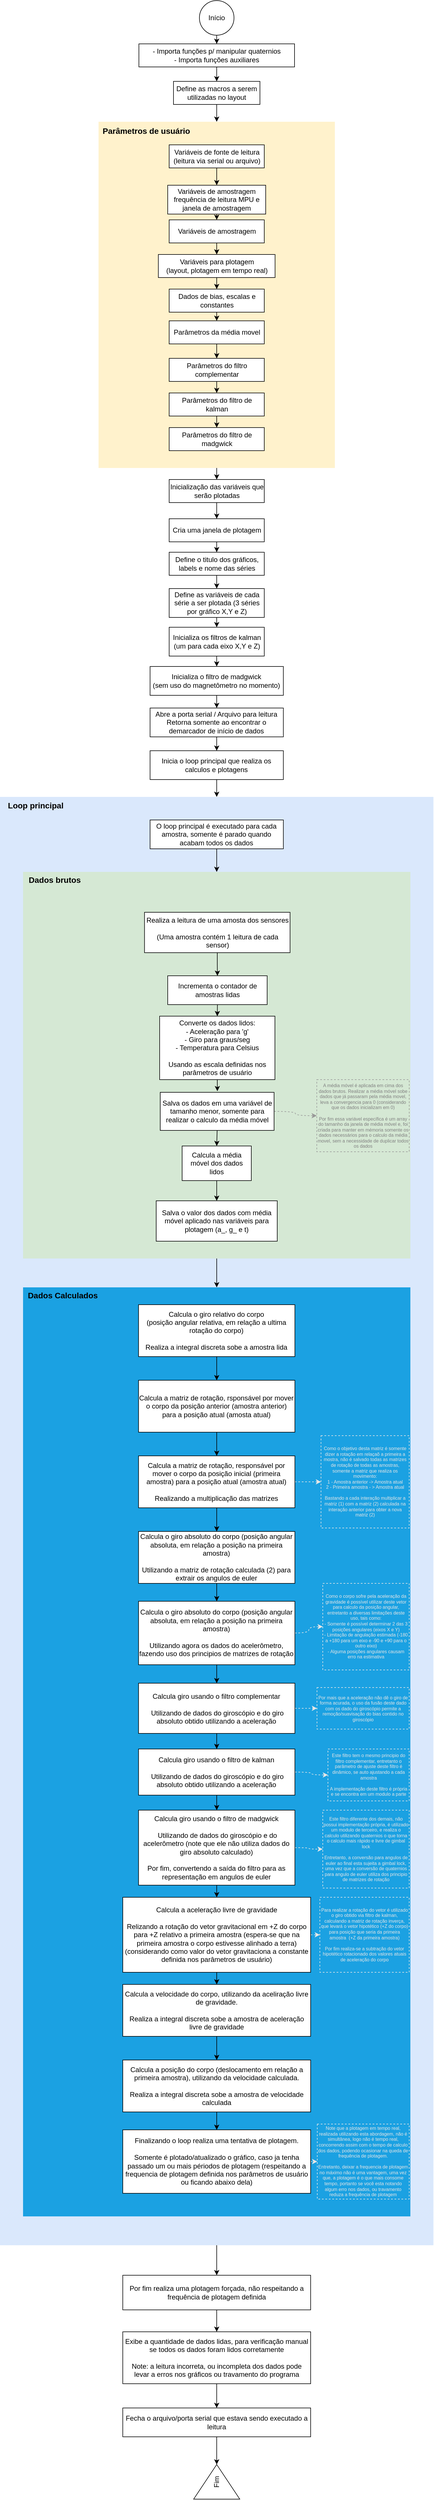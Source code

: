 <mxfile version="13.0.3" type="device"><diagram id="EA03R5SXII_KwMxdR9TA" name="Page-1"><mxGraphModel dx="2844" dy="1644" grid="1" gridSize="10" guides="1" tooltips="1" connect="1" arrows="1" fold="1" page="1" pageScale="1" pageWidth="827" pageHeight="1169" math="0" shadow="0"><root><mxCell id="0"/><mxCell id="1" parent="0"/><mxCell id="RPrm_ab14NgOHd9ub3RH-186" style="edgeStyle=orthogonalEdgeStyle;rounded=0;orthogonalLoop=1;jettySize=auto;html=1;exitX=0.5;exitY=1;exitDx=0;exitDy=0;entryX=0.5;entryY=0;entryDx=0;entryDy=0;strokeColor=#000000;fontSize=12;fontColor=#E6E6E6;" edge="1" parent="1" source="RPrm_ab14NgOHd9ub3RH-29" target="RPrm_ab14NgOHd9ub3RH-70"><mxGeometry relative="1" as="geometry"/></mxCell><mxCell id="RPrm_ab14NgOHd9ub3RH-29" value="" style="rounded=0;whiteSpace=wrap;html=1;strokeColor=none;fillColor=#dae8fc;" vertex="1" parent="1"><mxGeometry x="38" y="1390" width="752" height="2510" as="geometry"/></mxCell><mxCell id="RPrm_ab14NgOHd9ub3RH-174" style="edgeStyle=orthogonalEdgeStyle;rounded=0;orthogonalLoop=1;jettySize=auto;html=1;exitX=0.5;exitY=1;exitDx=0;exitDy=0;entryX=0.5;entryY=0;entryDx=0;entryDy=0;strokeColor=#000000;fontSize=12;fontColor=#E6E6E6;" edge="1" parent="1" source="RPrm_ab14NgOHd9ub3RH-42" target="RPrm_ab14NgOHd9ub3RH-45"><mxGeometry relative="1" as="geometry"/></mxCell><mxCell id="RPrm_ab14NgOHd9ub3RH-42" value="" style="rounded=0;whiteSpace=wrap;html=1;strokeColor=none;fillColor=#d5e8d4;fontSize=8;" vertex="1" parent="1"><mxGeometry x="78" y="1520" width="672" height="670" as="geometry"/></mxCell><mxCell id="RPrm_ab14NgOHd9ub3RH-141" style="edgeStyle=orthogonalEdgeStyle;orthogonalLoop=1;jettySize=auto;html=1;exitX=0.5;exitY=1;exitDx=0;exitDy=0;strokeColor=#000000;fontSize=12;fontColor=#E6E6E6;rounded=0;" edge="1" parent="1" source="RPrm_ab14NgOHd9ub3RH-1" target="RPrm_ab14NgOHd9ub3RH-3"><mxGeometry relative="1" as="geometry"/></mxCell><mxCell id="RPrm_ab14NgOHd9ub3RH-1" value="Início" style="ellipse;whiteSpace=wrap;html=1;aspect=fixed;" vertex="1" parent="1"><mxGeometry x="384" y="10" width="60" height="60" as="geometry"/></mxCell><mxCell id="RPrm_ab14NgOHd9ub3RH-144" style="edgeStyle=orthogonalEdgeStyle;rounded=0;orthogonalLoop=1;jettySize=auto;html=1;exitX=0.5;exitY=1;exitDx=0;exitDy=0;entryX=0.5;entryY=0;entryDx=0;entryDy=0;strokeColor=#000000;fontSize=12;fontColor=#E6E6E6;" edge="1" parent="1" source="RPrm_ab14NgOHd9ub3RH-3" target="RPrm_ab14NgOHd9ub3RH-4"><mxGeometry relative="1" as="geometry"/></mxCell><mxCell id="RPrm_ab14NgOHd9ub3RH-3" value="- Importa funções p/ manipular quaternios&lt;br&gt;- Importa funções auxiliares" style="rounded=0;whiteSpace=wrap;html=1;" vertex="1" parent="1"><mxGeometry x="279" y="85" width="270" height="40" as="geometry"/></mxCell><mxCell id="RPrm_ab14NgOHd9ub3RH-145" style="edgeStyle=orthogonalEdgeStyle;rounded=0;orthogonalLoop=1;jettySize=auto;html=1;exitX=0.5;exitY=1;exitDx=0;exitDy=0;entryX=0.5;entryY=0;entryDx=0;entryDy=0;strokeColor=#000000;fontSize=12;fontColor=#E6E6E6;" edge="1" parent="1" source="RPrm_ab14NgOHd9ub3RH-4" target="RPrm_ab14NgOHd9ub3RH-7"><mxGeometry relative="1" as="geometry"/></mxCell><mxCell id="RPrm_ab14NgOHd9ub3RH-4" value="Define as macros a serem utilizadas no layout" style="rounded=0;whiteSpace=wrap;html=1;" vertex="1" parent="1"><mxGeometry x="339" y="150" width="150" height="40" as="geometry"/></mxCell><mxCell id="RPrm_ab14NgOHd9ub3RH-157" style="edgeStyle=orthogonalEdgeStyle;rounded=0;orthogonalLoop=1;jettySize=auto;html=1;exitX=0.5;exitY=1;exitDx=0;exitDy=0;entryX=0.5;entryY=0;entryDx=0;entryDy=0;strokeColor=#000000;fontSize=12;fontColor=#E6E6E6;" edge="1" parent="1" source="RPrm_ab14NgOHd9ub3RH-7" target="RPrm_ab14NgOHd9ub3RH-21"><mxGeometry relative="1" as="geometry"/></mxCell><mxCell id="RPrm_ab14NgOHd9ub3RH-7" value="" style="rounded=0;whiteSpace=wrap;html=1;strokeColor=none;fillColor=#fff2cc;" vertex="1" parent="1"><mxGeometry x="209" y="220" width="410" height="600" as="geometry"/></mxCell><mxCell id="RPrm_ab14NgOHd9ub3RH-148" style="edgeStyle=orthogonalEdgeStyle;rounded=0;orthogonalLoop=1;jettySize=auto;html=1;exitX=0.5;exitY=1;exitDx=0;exitDy=0;entryX=0.5;entryY=0;entryDx=0;entryDy=0;strokeColor=#000000;fontSize=12;fontColor=#E6E6E6;" edge="1" parent="1" source="RPrm_ab14NgOHd9ub3RH-8" target="RPrm_ab14NgOHd9ub3RH-13"><mxGeometry relative="1" as="geometry"/></mxCell><mxCell id="RPrm_ab14NgOHd9ub3RH-8" value="Variáveis de fonte de leitura&lt;br&gt;(leitura via serial ou arquivo)" style="rounded=0;whiteSpace=wrap;html=1;" vertex="1" parent="1"><mxGeometry x="331.5" y="260" width="165" height="40" as="geometry"/></mxCell><mxCell id="RPrm_ab14NgOHd9ub3RH-12" value="Parâmetros de usuário" style="text;html=1;strokeColor=none;fillColor=none;align=center;verticalAlign=middle;whiteSpace=wrap;rounded=0;fontSize=14;fontStyle=1" vertex="1" parent="1"><mxGeometry x="214" y="226" width="156" height="20" as="geometry"/></mxCell><mxCell id="RPrm_ab14NgOHd9ub3RH-149" style="edgeStyle=orthogonalEdgeStyle;rounded=0;orthogonalLoop=1;jettySize=auto;html=1;exitX=0.5;exitY=1;exitDx=0;exitDy=0;entryX=0.5;entryY=0;entryDx=0;entryDy=0;strokeColor=#000000;fontSize=12;fontColor=#E6E6E6;" edge="1" parent="1" source="RPrm_ab14NgOHd9ub3RH-13" target="RPrm_ab14NgOHd9ub3RH-14"><mxGeometry relative="1" as="geometry"/></mxCell><mxCell id="RPrm_ab14NgOHd9ub3RH-13" value="Variáveis de amostragem&lt;br&gt;frequência de leitura MPU e janela de amostragem" style="rounded=0;whiteSpace=wrap;html=1;" vertex="1" parent="1"><mxGeometry x="329" y="330" width="170" height="50" as="geometry"/></mxCell><mxCell id="RPrm_ab14NgOHd9ub3RH-150" style="edgeStyle=orthogonalEdgeStyle;rounded=0;orthogonalLoop=1;jettySize=auto;html=1;exitX=0.5;exitY=1;exitDx=0;exitDy=0;entryX=0.5;entryY=0;entryDx=0;entryDy=0;strokeColor=#000000;fontSize=12;fontColor=#E6E6E6;" edge="1" parent="1" source="RPrm_ab14NgOHd9ub3RH-14" target="RPrm_ab14NgOHd9ub3RH-16"><mxGeometry relative="1" as="geometry"/></mxCell><mxCell id="RPrm_ab14NgOHd9ub3RH-14" value="Variáveis de amostragem" style="rounded=0;whiteSpace=wrap;html=1;" vertex="1" parent="1"><mxGeometry x="331.5" y="390" width="165" height="40" as="geometry"/></mxCell><mxCell id="RPrm_ab14NgOHd9ub3RH-152" style="edgeStyle=orthogonalEdgeStyle;rounded=0;orthogonalLoop=1;jettySize=auto;html=1;exitX=0.5;exitY=1;exitDx=0;exitDy=0;entryX=0.5;entryY=0;entryDx=0;entryDy=0;strokeColor=#000000;fontSize=12;fontColor=#E6E6E6;" edge="1" parent="1" source="RPrm_ab14NgOHd9ub3RH-15" target="RPrm_ab14NgOHd9ub3RH-17"><mxGeometry relative="1" as="geometry"/></mxCell><mxCell id="RPrm_ab14NgOHd9ub3RH-15" value="Dados de bias, escalas e constantes" style="rounded=0;whiteSpace=wrap;html=1;" vertex="1" parent="1"><mxGeometry x="331.5" y="510" width="165" height="40" as="geometry"/></mxCell><mxCell id="RPrm_ab14NgOHd9ub3RH-151" style="edgeStyle=orthogonalEdgeStyle;rounded=0;orthogonalLoop=1;jettySize=auto;html=1;exitX=0.5;exitY=1;exitDx=0;exitDy=0;entryX=0.5;entryY=0;entryDx=0;entryDy=0;strokeColor=#000000;fontSize=12;fontColor=#E6E6E6;" edge="1" parent="1" source="RPrm_ab14NgOHd9ub3RH-16" target="RPrm_ab14NgOHd9ub3RH-15"><mxGeometry relative="1" as="geometry"/></mxCell><mxCell id="RPrm_ab14NgOHd9ub3RH-16" value="Variáveis para plotagem&lt;br&gt;(layout, plotagem em tempo real)" style="rounded=0;whiteSpace=wrap;html=1;" vertex="1" parent="1"><mxGeometry x="312.75" y="450" width="202.5" height="40" as="geometry"/></mxCell><mxCell id="RPrm_ab14NgOHd9ub3RH-153" style="edgeStyle=orthogonalEdgeStyle;rounded=0;orthogonalLoop=1;jettySize=auto;html=1;exitX=0.5;exitY=1;exitDx=0;exitDy=0;entryX=0.5;entryY=0;entryDx=0;entryDy=0;strokeColor=#000000;fontSize=12;fontColor=#E6E6E6;" edge="1" parent="1" source="RPrm_ab14NgOHd9ub3RH-17" target="RPrm_ab14NgOHd9ub3RH-18"><mxGeometry relative="1" as="geometry"/></mxCell><mxCell id="RPrm_ab14NgOHd9ub3RH-17" value="Parâmetros da média movel" style="rounded=0;whiteSpace=wrap;html=1;" vertex="1" parent="1"><mxGeometry x="331.5" y="565" width="165" height="40" as="geometry"/></mxCell><mxCell id="RPrm_ab14NgOHd9ub3RH-154" style="edgeStyle=orthogonalEdgeStyle;rounded=0;orthogonalLoop=1;jettySize=auto;html=1;exitX=0.5;exitY=1;exitDx=0;exitDy=0;entryX=0.5;entryY=0;entryDx=0;entryDy=0;strokeColor=#000000;fontSize=12;fontColor=#E6E6E6;" edge="1" parent="1" source="RPrm_ab14NgOHd9ub3RH-18" target="RPrm_ab14NgOHd9ub3RH-19"><mxGeometry relative="1" as="geometry"/></mxCell><mxCell id="RPrm_ab14NgOHd9ub3RH-18" value="Parâmetros do filtro complementar" style="rounded=0;whiteSpace=wrap;html=1;" vertex="1" parent="1"><mxGeometry x="331.5" y="630" width="165" height="40" as="geometry"/></mxCell><mxCell id="RPrm_ab14NgOHd9ub3RH-155" style="edgeStyle=orthogonalEdgeStyle;rounded=0;orthogonalLoop=1;jettySize=auto;html=1;exitX=0.5;exitY=1;exitDx=0;exitDy=0;entryX=0.5;entryY=0;entryDx=0;entryDy=0;strokeColor=#000000;fontSize=12;fontColor=#E6E6E6;" edge="1" parent="1" source="RPrm_ab14NgOHd9ub3RH-19" target="RPrm_ab14NgOHd9ub3RH-20"><mxGeometry relative="1" as="geometry"/></mxCell><mxCell id="RPrm_ab14NgOHd9ub3RH-19" value="Parâmetros do filtro de kalman" style="rounded=0;whiteSpace=wrap;html=1;" vertex="1" parent="1"><mxGeometry x="331.5" y="690" width="165" height="40" as="geometry"/></mxCell><mxCell id="RPrm_ab14NgOHd9ub3RH-20" value="Parâmetros do filtro de madgwick" style="rounded=0;whiteSpace=wrap;html=1;" vertex="1" parent="1"><mxGeometry x="331.5" y="750" width="165" height="40" as="geometry"/></mxCell><mxCell id="RPrm_ab14NgOHd9ub3RH-159" style="edgeStyle=orthogonalEdgeStyle;rounded=0;orthogonalLoop=1;jettySize=auto;html=1;exitX=0.5;exitY=1;exitDx=0;exitDy=0;entryX=0.5;entryY=0;entryDx=0;entryDy=0;strokeColor=#000000;fontSize=12;fontColor=#E6E6E6;" edge="1" parent="1" source="RPrm_ab14NgOHd9ub3RH-21" target="RPrm_ab14NgOHd9ub3RH-22"><mxGeometry relative="1" as="geometry"/></mxCell><mxCell id="RPrm_ab14NgOHd9ub3RH-21" value="Inicialização das variáveis que serão plotadas" style="rounded=0;whiteSpace=wrap;html=1;" vertex="1" parent="1"><mxGeometry x="331.5" y="840" width="165" height="40" as="geometry"/></mxCell><mxCell id="RPrm_ab14NgOHd9ub3RH-160" style="edgeStyle=orthogonalEdgeStyle;rounded=0;orthogonalLoop=1;jettySize=auto;html=1;exitX=0.5;exitY=1;exitDx=0;exitDy=0;entryX=0.5;entryY=0;entryDx=0;entryDy=0;strokeColor=#000000;fontSize=12;fontColor=#E6E6E6;" edge="1" parent="1" source="RPrm_ab14NgOHd9ub3RH-22" target="RPrm_ab14NgOHd9ub3RH-23"><mxGeometry relative="1" as="geometry"/></mxCell><mxCell id="RPrm_ab14NgOHd9ub3RH-22" value="Cria uma janela de plotagem" style="rounded=0;whiteSpace=wrap;html=1;" vertex="1" parent="1"><mxGeometry x="331.5" y="908" width="165" height="40" as="geometry"/></mxCell><mxCell id="RPrm_ab14NgOHd9ub3RH-161" style="edgeStyle=orthogonalEdgeStyle;rounded=0;orthogonalLoop=1;jettySize=auto;html=1;exitX=0.5;exitY=1;exitDx=0;exitDy=0;entryX=0.5;entryY=0;entryDx=0;entryDy=0;strokeColor=#000000;fontSize=12;fontColor=#E6E6E6;" edge="1" parent="1" source="RPrm_ab14NgOHd9ub3RH-23" target="RPrm_ab14NgOHd9ub3RH-24"><mxGeometry relative="1" as="geometry"/></mxCell><mxCell id="RPrm_ab14NgOHd9ub3RH-23" value="Define o titulo dos gráficos, labels e nome das séries" style="rounded=0;whiteSpace=wrap;html=1;" vertex="1" parent="1"><mxGeometry x="331.5" y="966" width="165" height="40" as="geometry"/></mxCell><mxCell id="RPrm_ab14NgOHd9ub3RH-162" style="edgeStyle=orthogonalEdgeStyle;rounded=0;orthogonalLoop=1;jettySize=auto;html=1;exitX=0.5;exitY=1;exitDx=0;exitDy=0;entryX=0.5;entryY=0;entryDx=0;entryDy=0;strokeColor=#000000;fontSize=12;fontColor=#E6E6E6;" edge="1" parent="1" source="RPrm_ab14NgOHd9ub3RH-24" target="RPrm_ab14NgOHd9ub3RH-25"><mxGeometry relative="1" as="geometry"/></mxCell><mxCell id="RPrm_ab14NgOHd9ub3RH-24" value="Define as variáveis de cada série a ser plotada (3 séries por gráfico X,Y e Z)" style="rounded=0;whiteSpace=wrap;html=1;" vertex="1" parent="1"><mxGeometry x="331.5" y="1029" width="165" height="50" as="geometry"/></mxCell><mxCell id="RPrm_ab14NgOHd9ub3RH-163" style="edgeStyle=orthogonalEdgeStyle;rounded=0;orthogonalLoop=1;jettySize=auto;html=1;exitX=0.5;exitY=1;exitDx=0;exitDy=0;entryX=0.5;entryY=0;entryDx=0;entryDy=0;strokeColor=#000000;fontSize=12;fontColor=#E6E6E6;" edge="1" parent="1" source="RPrm_ab14NgOHd9ub3RH-25" target="RPrm_ab14NgOHd9ub3RH-26"><mxGeometry relative="1" as="geometry"/></mxCell><mxCell id="RPrm_ab14NgOHd9ub3RH-25" value="Inicializa os filtros de kalman&lt;br&gt;(um para cada eixo X,Y e Z)" style="rounded=0;whiteSpace=wrap;html=1;" vertex="1" parent="1"><mxGeometry x="331.5" y="1096" width="165" height="50" as="geometry"/></mxCell><mxCell id="RPrm_ab14NgOHd9ub3RH-164" style="edgeStyle=orthogonalEdgeStyle;rounded=0;orthogonalLoop=1;jettySize=auto;html=1;exitX=0.5;exitY=1;exitDx=0;exitDy=0;entryX=0.5;entryY=0;entryDx=0;entryDy=0;strokeColor=#000000;fontSize=12;fontColor=#E6E6E6;" edge="1" parent="1" source="RPrm_ab14NgOHd9ub3RH-26" target="RPrm_ab14NgOHd9ub3RH-27"><mxGeometry relative="1" as="geometry"/></mxCell><mxCell id="RPrm_ab14NgOHd9ub3RH-26" value="Inicializa o filtro de madgwick&lt;br&gt;(sem uso do magnetômetro no momento)" style="rounded=0;whiteSpace=wrap;html=1;" vertex="1" parent="1"><mxGeometry x="298.375" y="1164" width="231.25" height="50" as="geometry"/></mxCell><mxCell id="RPrm_ab14NgOHd9ub3RH-165" style="edgeStyle=orthogonalEdgeStyle;rounded=0;orthogonalLoop=1;jettySize=auto;html=1;exitX=0.5;exitY=1;exitDx=0;exitDy=0;entryX=0.5;entryY=0;entryDx=0;entryDy=0;strokeColor=#000000;fontSize=12;fontColor=#E6E6E6;" edge="1" parent="1" source="RPrm_ab14NgOHd9ub3RH-27" target="RPrm_ab14NgOHd9ub3RH-28"><mxGeometry relative="1" as="geometry"/></mxCell><mxCell id="RPrm_ab14NgOHd9ub3RH-27" value="Abre a porta serial / Arquivo para leitura&lt;br&gt;Retorna somente ao encontrar o demarcador de início de dados" style="rounded=0;whiteSpace=wrap;html=1;" vertex="1" parent="1"><mxGeometry x="298.375" y="1236" width="231.25" height="50" as="geometry"/></mxCell><mxCell id="RPrm_ab14NgOHd9ub3RH-166" style="edgeStyle=orthogonalEdgeStyle;rounded=0;orthogonalLoop=1;jettySize=auto;html=1;exitX=0.5;exitY=1;exitDx=0;exitDy=0;entryX=0.5;entryY=0;entryDx=0;entryDy=0;strokeColor=#000000;fontSize=12;fontColor=#E6E6E6;" edge="1" parent="1" source="RPrm_ab14NgOHd9ub3RH-28" target="RPrm_ab14NgOHd9ub3RH-29"><mxGeometry relative="1" as="geometry"/></mxCell><mxCell id="RPrm_ab14NgOHd9ub3RH-28" value="Inicia o loop principal que realiza os calculos e plotagens" style="rounded=0;whiteSpace=wrap;html=1;" vertex="1" parent="1"><mxGeometry x="298.375" y="1310" width="231.25" height="50" as="geometry"/></mxCell><mxCell id="RPrm_ab14NgOHd9ub3RH-31" value="Loop principal" style="text;html=1;strokeColor=none;fillColor=none;align=center;verticalAlign=middle;whiteSpace=wrap;rounded=0;fontSize=14;fontStyle=1" vertex="1" parent="1"><mxGeometry x="50" y="1400" width="100" height="10" as="geometry"/></mxCell><mxCell id="RPrm_ab14NgOHd9ub3RH-168" style="edgeStyle=orthogonalEdgeStyle;rounded=0;orthogonalLoop=1;jettySize=auto;html=1;exitX=0.5;exitY=1;exitDx=0;exitDy=0;entryX=0.5;entryY=0;entryDx=0;entryDy=0;strokeColor=#000000;fontSize=12;fontColor=#E6E6E6;" edge="1" parent="1" source="RPrm_ab14NgOHd9ub3RH-32" target="RPrm_ab14NgOHd9ub3RH-33"><mxGeometry relative="1" as="geometry"/></mxCell><mxCell id="RPrm_ab14NgOHd9ub3RH-32" value="Realiza a leitura de uma amosta dos sensores&lt;br&gt;&lt;br&gt;(Uma amostra contém 1 leitura de cada sensor)" style="rounded=0;whiteSpace=wrap;html=1;" vertex="1" parent="1"><mxGeometry x="288.75" y="1590" width="252.5" height="70" as="geometry"/></mxCell><mxCell id="RPrm_ab14NgOHd9ub3RH-169" style="edgeStyle=orthogonalEdgeStyle;rounded=0;orthogonalLoop=1;jettySize=auto;html=1;exitX=0.5;exitY=1;exitDx=0;exitDy=0;entryX=0.5;entryY=0;entryDx=0;entryDy=0;strokeColor=#000000;fontSize=12;fontColor=#E6E6E6;" edge="1" parent="1" source="RPrm_ab14NgOHd9ub3RH-33" target="RPrm_ab14NgOHd9ub3RH-130"><mxGeometry relative="1" as="geometry"/></mxCell><mxCell id="RPrm_ab14NgOHd9ub3RH-33" value="Incrementa o contador de amostras lidas" style="rounded=0;whiteSpace=wrap;html=1;" vertex="1" parent="1"><mxGeometry x="329" y="1700" width="172.5" height="50" as="geometry"/></mxCell><mxCell id="RPrm_ab14NgOHd9ub3RH-131" style="edgeStyle=orthogonalEdgeStyle;orthogonalLoop=1;jettySize=auto;html=1;exitX=1;exitY=0.5;exitDx=0;exitDy=0;entryX=0;entryY=0.5;entryDx=0;entryDy=0;fontSize=12;fontColor=#E6E6E6;curved=1;dashed=1;strokeColor=#999999;" edge="1" parent="1" source="RPrm_ab14NgOHd9ub3RH-35" target="RPrm_ab14NgOHd9ub3RH-36"><mxGeometry relative="1" as="geometry"/></mxCell><mxCell id="RPrm_ab14NgOHd9ub3RH-171" style="edgeStyle=orthogonalEdgeStyle;rounded=0;orthogonalLoop=1;jettySize=auto;html=1;exitX=0.5;exitY=1;exitDx=0;exitDy=0;entryX=0.5;entryY=0;entryDx=0;entryDy=0;strokeColor=#000000;fontSize=12;fontColor=#E6E6E6;" edge="1" parent="1" source="RPrm_ab14NgOHd9ub3RH-35" target="RPrm_ab14NgOHd9ub3RH-37"><mxGeometry relative="1" as="geometry"/></mxCell><mxCell id="RPrm_ab14NgOHd9ub3RH-35" value="Salva os dados em uma variável de tamanho menor, somente para realizar o calculo da média móvel" style="rounded=0;whiteSpace=wrap;html=1;" vertex="1" parent="1"><mxGeometry x="316" y="1902" width="197.5" height="66" as="geometry"/></mxCell><mxCell id="RPrm_ab14NgOHd9ub3RH-36" value="A média móvel é aplicada em cima dos dados brutos. Realizar a média móvel sobe dados que já passaram pela média movel, leva a convergencia para 0 (considerando que os dados inicializam em 0)&lt;br style=&quot;font-size: 8px;&quot;&gt;&lt;br style=&quot;font-size: 8px;&quot;&gt;Por fim essa variável específica é um array do tamanho da janela de média móvel e, foi criada para manter em mémoria somente os dados necessários para o calculo da média movel, sem a necessidade de duplicar todos os dados" style="rounded=0;whiteSpace=wrap;html=1;dashed=1;fillColor=none;fontSize=8;fontColor=#808080;strokeColor=#999999;" vertex="1" parent="1"><mxGeometry x="587.62" y="1880" width="160.37" height="125" as="geometry"/></mxCell><mxCell id="RPrm_ab14NgOHd9ub3RH-172" style="edgeStyle=orthogonalEdgeStyle;rounded=0;orthogonalLoop=1;jettySize=auto;html=1;exitX=0.5;exitY=1;exitDx=0;exitDy=0;entryX=0.5;entryY=0;entryDx=0;entryDy=0;strokeColor=#000000;fontSize=12;fontColor=#E6E6E6;" edge="1" parent="1" source="RPrm_ab14NgOHd9ub3RH-37" target="RPrm_ab14NgOHd9ub3RH-38"><mxGeometry relative="1" as="geometry"/></mxCell><mxCell id="RPrm_ab14NgOHd9ub3RH-37" value="Calcula a média móvel dos dados lidos" style="rounded=0;whiteSpace=wrap;html=1;" vertex="1" parent="1"><mxGeometry x="354" y="1995" width="120" height="60" as="geometry"/></mxCell><mxCell id="RPrm_ab14NgOHd9ub3RH-38" value="Salva o valor dos dados com média móvel aplicado nas variáveis para plotagem (a_, g_ e t)" style="rounded=0;whiteSpace=wrap;html=1;" vertex="1" parent="1"><mxGeometry x="309" y="2090" width="210" height="70" as="geometry"/></mxCell><mxCell id="RPrm_ab14NgOHd9ub3RH-44" value="Dados brutos" style="text;html=1;strokeColor=none;fillColor=none;align=center;verticalAlign=middle;whiteSpace=wrap;rounded=0;fontSize=14;fontStyle=1" vertex="1" parent="1"><mxGeometry x="78" y="1524" width="110" height="20" as="geometry"/></mxCell><mxCell id="RPrm_ab14NgOHd9ub3RH-45" value="" style="rounded=0;whiteSpace=wrap;html=1;strokeColor=none;fillColor=#1ba1e2;fontSize=8;fontColor=#ffffff;" vertex="1" parent="1"><mxGeometry x="78" y="2240" width="672" height="1610" as="geometry"/></mxCell><mxCell id="RPrm_ab14NgOHd9ub3RH-48" value="Dados Calculados" style="text;html=1;strokeColor=none;fillColor=none;align=center;verticalAlign=middle;whiteSpace=wrap;rounded=0;fontSize=14;fontStyle=1" vertex="1" parent="1"><mxGeometry x="82" y="2244" width="130" height="20" as="geometry"/></mxCell><mxCell id="RPrm_ab14NgOHd9ub3RH-175" style="edgeStyle=orthogonalEdgeStyle;rounded=0;orthogonalLoop=1;jettySize=auto;html=1;exitX=0.5;exitY=1;exitDx=0;exitDy=0;entryX=0.5;entryY=0;entryDx=0;entryDy=0;strokeColor=#000000;fontSize=12;fontColor=#E6E6E6;" edge="1" parent="1" source="RPrm_ab14NgOHd9ub3RH-49" target="RPrm_ab14NgOHd9ub3RH-50"><mxGeometry relative="1" as="geometry"/></mxCell><mxCell id="RPrm_ab14NgOHd9ub3RH-49" value="Calcula o giro relativo do corpo&lt;br&gt;(posição angular relativa, em relação a ultima rotação do corpo)&lt;br&gt;&lt;br&gt;Realiza a integral discreta sobe a amostra lida" style="rounded=0;whiteSpace=wrap;html=1;strokeColor=#000000;fillColor=#ffffff;fontSize=12;fontColor=#000000;" vertex="1" parent="1"><mxGeometry x="278.375" y="2270" width="271.25" height="90" as="geometry"/></mxCell><mxCell id="RPrm_ab14NgOHd9ub3RH-176" style="edgeStyle=orthogonalEdgeStyle;rounded=0;orthogonalLoop=1;jettySize=auto;html=1;exitX=0.5;exitY=1;exitDx=0;exitDy=0;entryX=0.5;entryY=0;entryDx=0;entryDy=0;strokeColor=#000000;fontSize=12;fontColor=#E6E6E6;" edge="1" parent="1" source="RPrm_ab14NgOHd9ub3RH-50" target="RPrm_ab14NgOHd9ub3RH-51"><mxGeometry relative="1" as="geometry"/></mxCell><mxCell id="RPrm_ab14NgOHd9ub3RH-50" value="Calcula a matriz de rotação, rsponsável por mover o corpo da posição anterior (amostra anterior) para a posição atual (amosta atual)" style="rounded=0;whiteSpace=wrap;html=1;strokeColor=#000000;fillColor=#ffffff;fontSize=12;fontColor=#000000;" vertex="1" parent="1"><mxGeometry x="278.375" y="2401" width="271.25" height="90" as="geometry"/></mxCell><mxCell id="RPrm_ab14NgOHd9ub3RH-132" style="edgeStyle=orthogonalEdgeStyle;curved=1;orthogonalLoop=1;jettySize=auto;html=1;exitX=1;exitY=0.5;exitDx=0;exitDy=0;dashed=1;strokeColor=#E6E6E6;fontSize=12;fontColor=#E6E6E6;" edge="1" parent="1" source="RPrm_ab14NgOHd9ub3RH-51" target="RPrm_ab14NgOHd9ub3RH-52"><mxGeometry relative="1" as="geometry"/></mxCell><mxCell id="RPrm_ab14NgOHd9ub3RH-177" style="edgeStyle=orthogonalEdgeStyle;rounded=0;orthogonalLoop=1;jettySize=auto;html=1;exitX=0.5;exitY=1;exitDx=0;exitDy=0;entryX=0.5;entryY=0;entryDx=0;entryDy=0;strokeColor=#000000;fontSize=12;fontColor=#E6E6E6;" edge="1" parent="1" source="RPrm_ab14NgOHd9ub3RH-51" target="RPrm_ab14NgOHd9ub3RH-53"><mxGeometry relative="1" as="geometry"/></mxCell><mxCell id="RPrm_ab14NgOHd9ub3RH-51" value="Calcula a matriz de rotação, responsável por mover o corpo da posição inicial (primeira amostra) para a posição atual (amostra atual)&lt;br&gt;&lt;br&gt;Realizando a multiplicação das matrizes" style="rounded=0;whiteSpace=wrap;html=1;strokeColor=#000000;fillColor=#ffffff;fontSize=12;fontColor=#000000;" vertex="1" parent="1"><mxGeometry x="278.375" y="2532" width="271.25" height="90" as="geometry"/></mxCell><mxCell id="RPrm_ab14NgOHd9ub3RH-52" value="Como o objetivo desta matriz é somente dizer a rotação em relaçaõ a primeira a mostra, não é salvado todas as matrizes de rotação de todas as amostras, somente a matriz que realiza os movimento:&lt;br&gt;1 - Amostra anterior -&amp;gt; Amostra atual&lt;br&gt;2 - Primeira amostra - &amp;gt; Amostra atual&lt;br&gt;&lt;br&gt;Bastando a cada interação multiplicar a matriz (1) com a matriz (2) calculada na interação anterior para obter a nova matriz (2)" style="rounded=0;whiteSpace=wrap;html=1;dashed=1;fillColor=none;fontSize=8;fontColor=#E6E6E6;strokeColor=#E6E6E6;" vertex="1" parent="1"><mxGeometry x="594.95" y="2497" width="153.04" height="160" as="geometry"/></mxCell><mxCell id="RPrm_ab14NgOHd9ub3RH-178" style="edgeStyle=orthogonalEdgeStyle;rounded=0;orthogonalLoop=1;jettySize=auto;html=1;exitX=0.5;exitY=1;exitDx=0;exitDy=0;strokeColor=#000000;fontSize=12;fontColor=#E6E6E6;" edge="1" parent="1" source="RPrm_ab14NgOHd9ub3RH-53" target="RPrm_ab14NgOHd9ub3RH-54"><mxGeometry relative="1" as="geometry"/></mxCell><mxCell id="RPrm_ab14NgOHd9ub3RH-53" value="Calcula o giro absoluto do corpo (posição angular absoluta, em relação a posição na primeira amostra)&lt;br&gt;&lt;br&gt;Utilizando a matriz de rotação calculada (2) para extrair os angulos de euler" style="rounded=0;whiteSpace=wrap;html=1;strokeColor=#000000;fillColor=#ffffff;fontSize=12;fontColor=#000000;" vertex="1" parent="1"><mxGeometry x="278.375" y="2663" width="271.25" height="90" as="geometry"/></mxCell><mxCell id="RPrm_ab14NgOHd9ub3RH-133" style="edgeStyle=orthogonalEdgeStyle;curved=1;orthogonalLoop=1;jettySize=auto;html=1;exitX=1;exitY=0.5;exitDx=0;exitDy=0;dashed=1;strokeColor=#E6E6E6;fontSize=12;fontColor=#E6E6E6;" edge="1" parent="1" source="RPrm_ab14NgOHd9ub3RH-54" target="RPrm_ab14NgOHd9ub3RH-55"><mxGeometry relative="1" as="geometry"/></mxCell><mxCell id="RPrm_ab14NgOHd9ub3RH-179" style="edgeStyle=orthogonalEdgeStyle;rounded=0;orthogonalLoop=1;jettySize=auto;html=1;exitX=0.5;exitY=1;exitDx=0;exitDy=0;entryX=0.5;entryY=0;entryDx=0;entryDy=0;strokeColor=#000000;fontSize=12;fontColor=#E6E6E6;" edge="1" parent="1" source="RPrm_ab14NgOHd9ub3RH-54" target="RPrm_ab14NgOHd9ub3RH-56"><mxGeometry relative="1" as="geometry"/></mxCell><mxCell id="RPrm_ab14NgOHd9ub3RH-54" value="Calcula o giro absoluto do corpo (posição angular absoluta, em relação a posição na primeira amostra)&lt;br&gt;&lt;br&gt;Utilizando agora os dados do acelerômetro, fazendo uso dos principios de matrizes de rotação" style="rounded=0;whiteSpace=wrap;html=1;strokeColor=#000000;fillColor=#ffffff;fontSize=12;fontColor=#000000;" vertex="1" parent="1"><mxGeometry x="278.375" y="2784" width="271.25" height="110" as="geometry"/></mxCell><mxCell id="RPrm_ab14NgOHd9ub3RH-55" value="Como o corpo sofre pela aceleração da gravidade é possível utilizar deste vetor para calculo da posição angular, entretanto a diversas limitações deste uso, tais como:&lt;br&gt;- Somente é possível determinar 2 das 3 posições angulares (eixos X e Y)&lt;br&gt;- Limitação de angulação estimada (-180 a +180 para um eixo e -90 e +90 para o outro eixo)&lt;br&gt;- Alguma posições angulares causam erro na estimativa" style="rounded=0;whiteSpace=wrap;html=1;dashed=1;fillColor=none;fontSize=8;fontColor=#E6E6E6;strokeColor=#E6E6E6;" vertex="1" parent="1"><mxGeometry x="597.99" y="2753" width="150" height="150" as="geometry"/></mxCell><mxCell id="RPrm_ab14NgOHd9ub3RH-134" style="edgeStyle=orthogonalEdgeStyle;curved=1;orthogonalLoop=1;jettySize=auto;html=1;exitX=1;exitY=0.5;exitDx=0;exitDy=0;dashed=1;strokeColor=#E6E6E6;fontSize=12;fontColor=#E6E6E6;" edge="1" parent="1" source="RPrm_ab14NgOHd9ub3RH-56" target="RPrm_ab14NgOHd9ub3RH-58"><mxGeometry relative="1" as="geometry"/></mxCell><mxCell id="RPrm_ab14NgOHd9ub3RH-180" style="edgeStyle=orthogonalEdgeStyle;rounded=0;orthogonalLoop=1;jettySize=auto;html=1;exitX=0.5;exitY=1;exitDx=0;exitDy=0;entryX=0.5;entryY=0;entryDx=0;entryDy=0;strokeColor=#000000;fontSize=12;fontColor=#E6E6E6;" edge="1" parent="1" source="RPrm_ab14NgOHd9ub3RH-56" target="RPrm_ab14NgOHd9ub3RH-59"><mxGeometry relative="1" as="geometry"/></mxCell><mxCell id="RPrm_ab14NgOHd9ub3RH-56" value="Calcula giro usando o filtro complementar&lt;br&gt;&lt;br&gt;&amp;nbsp;Utilizando de dados do giroscópio e do giro absoluto obtido utilizando a aceleração" style="rounded=0;whiteSpace=wrap;html=1;strokeColor=#000000;fillColor=#ffffff;fontSize=12;fontColor=#000000;" vertex="1" parent="1"><mxGeometry x="278.375" y="2926" width="271.25" height="87" as="geometry"/></mxCell><mxCell id="RPrm_ab14NgOHd9ub3RH-58" value="Por mais que a aceleração não dê o giro de forma acurada, o uso da fusão deste dado com os dado do giroscópio permite a remoção/suavisação do bias contido no giroscópio" style="rounded=0;whiteSpace=wrap;html=1;dashed=1;fillColor=none;fontSize=8;fontColor=#E6E6E6;strokeColor=#E6E6E6;" vertex="1" parent="1"><mxGeometry x="587.99" y="2933.5" width="160" height="72" as="geometry"/></mxCell><mxCell id="RPrm_ab14NgOHd9ub3RH-135" style="edgeStyle=orthogonalEdgeStyle;curved=1;orthogonalLoop=1;jettySize=auto;html=1;exitX=1;exitY=0.5;exitDx=0;exitDy=0;dashed=1;strokeColor=#E6E6E6;fontSize=12;fontColor=#E6E6E6;" edge="1" parent="1" source="RPrm_ab14NgOHd9ub3RH-59" target="RPrm_ab14NgOHd9ub3RH-60"><mxGeometry relative="1" as="geometry"/></mxCell><mxCell id="RPrm_ab14NgOHd9ub3RH-181" style="edgeStyle=orthogonalEdgeStyle;rounded=0;orthogonalLoop=1;jettySize=auto;html=1;exitX=0.5;exitY=1;exitDx=0;exitDy=0;strokeColor=#000000;fontSize=12;fontColor=#E6E6E6;" edge="1" parent="1" source="RPrm_ab14NgOHd9ub3RH-59" target="RPrm_ab14NgOHd9ub3RH-61"><mxGeometry relative="1" as="geometry"/></mxCell><mxCell id="RPrm_ab14NgOHd9ub3RH-59" value="Calcula giro usando o filtro de kalman&lt;br&gt;&lt;br&gt;&amp;nbsp;Utilizando de dados do giroscópio e do giro absoluto obtido utilizando a aceleração" style="rounded=0;whiteSpace=wrap;html=1;strokeColor=#000000;fillColor=#ffffff;fontSize=12;fontColor=#000000;" vertex="1" parent="1"><mxGeometry x="278.375" y="3040" width="271.25" height="80" as="geometry"/></mxCell><mxCell id="RPrm_ab14NgOHd9ub3RH-60" value="Este filtro tem o mesmo principio do filtro complementar, entretanto o parâmetro de ajuste deste filtro é dinâmico, se auto ajustando a cada amostra&lt;br&gt;&lt;br&gt;A implementação deste filtro é própria e se encontra em um modulo a parte" style="rounded=0;whiteSpace=wrap;html=1;dashed=1;fillColor=none;fontSize=8;fontColor=#E6E6E6;strokeColor=#E6E6E6;" vertex="1" parent="1"><mxGeometry x="606.99" y="3040" width="141" height="90" as="geometry"/></mxCell><mxCell id="RPrm_ab14NgOHd9ub3RH-136" style="edgeStyle=orthogonalEdgeStyle;curved=1;orthogonalLoop=1;jettySize=auto;html=1;exitX=1;exitY=0.5;exitDx=0;exitDy=0;dashed=1;strokeColor=#E6E6E6;fontSize=12;fontColor=#E6E6E6;" edge="1" parent="1" source="RPrm_ab14NgOHd9ub3RH-61" target="RPrm_ab14NgOHd9ub3RH-62"><mxGeometry relative="1" as="geometry"/></mxCell><mxCell id="RPrm_ab14NgOHd9ub3RH-182" style="edgeStyle=orthogonalEdgeStyle;rounded=0;orthogonalLoop=1;jettySize=auto;html=1;exitX=0.5;exitY=1;exitDx=0;exitDy=0;entryX=0.5;entryY=0;entryDx=0;entryDy=0;strokeColor=#000000;fontSize=12;fontColor=#E6E6E6;" edge="1" parent="1" source="RPrm_ab14NgOHd9ub3RH-61" target="RPrm_ab14NgOHd9ub3RH-64"><mxGeometry relative="1" as="geometry"/></mxCell><mxCell id="RPrm_ab14NgOHd9ub3RH-61" value="Calcula giro usando o filtro de madgwick&lt;br&gt;&lt;br&gt;&amp;nbsp;Utilizando de dados do giroscópio e do acelerômetro (note que ele não utiliza dados do giro absoluto calculado)&lt;br&gt;&lt;br&gt;Por fim, convertendo a saída do filtro para as representação em angulos de euler" style="rounded=0;whiteSpace=wrap;html=1;strokeColor=#000000;fillColor=#ffffff;fontSize=12;fontColor=#000000;" vertex="1" parent="1"><mxGeometry x="278.375" y="3146" width="271.25" height="130" as="geometry"/></mxCell><mxCell id="RPrm_ab14NgOHd9ub3RH-62" value="Este filtro diferente dos demais, não possui implementação própria, é utilizado um modulo de terceiro, e realiza o calculo utilizando quaternios o que torna o calculo mais rápido e livre de gimbal lock&lt;br&gt;&lt;br&gt;Entretanto, a conversão para angulos de euler ao final esta sujeita a gimbal lock, uma vez que a conversão de quaternios para angulo de euler utiliza dos principio de matrizes de rotação" style="rounded=0;whiteSpace=wrap;html=1;dashed=1;fillColor=none;fontSize=8;fontColor=#E6E6E6;strokeColor=#E6E6E6;" vertex="1" parent="1"><mxGeometry x="597.99" y="3146" width="150" height="135" as="geometry"/></mxCell><mxCell id="RPrm_ab14NgOHd9ub3RH-137" style="edgeStyle=orthogonalEdgeStyle;curved=1;orthogonalLoop=1;jettySize=auto;html=1;exitX=1;exitY=0.5;exitDx=0;exitDy=0;entryX=0;entryY=0.5;entryDx=0;entryDy=0;dashed=1;strokeColor=#E6E6E6;fontSize=12;fontColor=#E6E6E6;" edge="1" parent="1" source="RPrm_ab14NgOHd9ub3RH-64" target="RPrm_ab14NgOHd9ub3RH-65"><mxGeometry relative="1" as="geometry"/></mxCell><mxCell id="RPrm_ab14NgOHd9ub3RH-183" style="edgeStyle=orthogonalEdgeStyle;rounded=0;orthogonalLoop=1;jettySize=auto;html=1;exitX=0.5;exitY=1;exitDx=0;exitDy=0;entryX=0.5;entryY=0;entryDx=0;entryDy=0;strokeColor=#000000;fontSize=12;fontColor=#E6E6E6;" edge="1" parent="1" source="RPrm_ab14NgOHd9ub3RH-64" target="RPrm_ab14NgOHd9ub3RH-66"><mxGeometry relative="1" as="geometry"/></mxCell><mxCell id="RPrm_ab14NgOHd9ub3RH-64" value="Calcula a aceleração livre de gravidade&lt;br&gt;&lt;br&gt;Relizando a rotação do vetor gravitacional em +Z do corpo para +Z relativo a primeira amostra (espera-se que na primeira amostra o corpo estivesse alinhado a terra)&lt;br&gt;(considerando como valor do vetor gravitaciona a constante definida nos parâmetros de usuário)" style="rounded=0;whiteSpace=wrap;html=1;strokeColor=#000000;fillColor=#ffffff;fontSize=12;fontColor=#000000;" vertex="1" parent="1"><mxGeometry x="251.035" y="3297" width="325.93" height="130" as="geometry"/></mxCell><mxCell id="RPrm_ab14NgOHd9ub3RH-65" value="&lt;div&gt;&lt;font color=&quot;#e6e6e6&quot;&gt;Para realizar a rotação do vetor é utilizado o giro obtido via filtro de kalman, calculando a matriz de rotação inverça, que levará o vetor hipotético (+Z do corpo) para posição que seria da primeira amostra&amp;nbsp; (+Z da primeira amostra)&lt;/font&gt;&lt;/div&gt;&lt;div&gt;&lt;font color=&quot;#e6e6e6&quot;&gt;&lt;br&gt;&lt;/font&gt;&lt;/div&gt;&lt;div&gt;&lt;font color=&quot;#e6e6e6&quot;&gt;Por fim realiza-se a subtração do vetor hipotético rotacionado dos valores atuais de aceleração do corpo&lt;/font&gt;&lt;/div&gt;" style="rounded=0;whiteSpace=wrap;html=1;dashed=1;fillColor=none;fontSize=8;fontColor=#E6E6E6;strokeColor=#E6E6E6;" vertex="1" parent="1"><mxGeometry x="592.99" y="3297" width="155" height="130" as="geometry"/></mxCell><mxCell id="RPrm_ab14NgOHd9ub3RH-184" style="edgeStyle=orthogonalEdgeStyle;rounded=0;orthogonalLoop=1;jettySize=auto;html=1;exitX=0.5;exitY=1;exitDx=0;exitDy=0;entryX=0.5;entryY=0;entryDx=0;entryDy=0;strokeColor=#000000;fontSize=12;fontColor=#E6E6E6;" edge="1" parent="1" source="RPrm_ab14NgOHd9ub3RH-66" target="RPrm_ab14NgOHd9ub3RH-67"><mxGeometry relative="1" as="geometry"/></mxCell><mxCell id="RPrm_ab14NgOHd9ub3RH-66" value="Calcula a velocidade do corpo, utilizando da aceliração livre de gravidade.&lt;br&gt;&lt;br&gt;Realiza a integral discreta sobe a amostra de aceleração livre de gravidade" style="rounded=0;whiteSpace=wrap;html=1;strokeColor=#000000;fillColor=#ffffff;fontSize=12;fontColor=#000000;" vertex="1" parent="1"><mxGeometry x="251.035" y="3448" width="325.93" height="90" as="geometry"/></mxCell><mxCell id="RPrm_ab14NgOHd9ub3RH-185" style="edgeStyle=orthogonalEdgeStyle;rounded=0;orthogonalLoop=1;jettySize=auto;html=1;exitX=0.5;exitY=1;exitDx=0;exitDy=0;entryX=0.5;entryY=0;entryDx=0;entryDy=0;strokeColor=#000000;fontSize=12;fontColor=#E6E6E6;" edge="1" parent="1" source="RPrm_ab14NgOHd9ub3RH-67" target="RPrm_ab14NgOHd9ub3RH-68"><mxGeometry relative="1" as="geometry"/></mxCell><mxCell id="RPrm_ab14NgOHd9ub3RH-67" value="Calcula a posição do corpo (deslocamento em relação a primeira amostra), utilizando da velocidade calculada.&lt;br&gt;&lt;br&gt;Realiza a integral discreta sobe a amostra de velocidade calculada" style="rounded=0;whiteSpace=wrap;html=1;strokeColor=#000000;fillColor=#ffffff;fontSize=12;fontColor=#000000;" vertex="1" parent="1"><mxGeometry x="251.035" y="3579" width="325.93" height="90" as="geometry"/></mxCell><mxCell id="RPrm_ab14NgOHd9ub3RH-138" style="edgeStyle=orthogonalEdgeStyle;curved=1;orthogonalLoop=1;jettySize=auto;html=1;exitX=1;exitY=0.5;exitDx=0;exitDy=0;entryX=0;entryY=0.5;entryDx=0;entryDy=0;dashed=1;strokeColor=#E6E6E6;fontSize=12;fontColor=#E6E6E6;" edge="1" parent="1" source="RPrm_ab14NgOHd9ub3RH-68" target="RPrm_ab14NgOHd9ub3RH-69"><mxGeometry relative="1" as="geometry"/></mxCell><mxCell id="RPrm_ab14NgOHd9ub3RH-68" value="Finalizando o loop realiza uma tentativa de plotagem.&lt;br&gt;&lt;br&gt;Somente é plotado/atualizado o gráfico, caso ja tenha passado um ou mais périodos de plotagem (respeitando a frequencia de plotagem definida nos parâmetros de usuário ou ficando abaixo dela)" style="rounded=0;whiteSpace=wrap;html=1;strokeColor=#000000;fillColor=#ffffff;fontSize=12;fontColor=#000000;" vertex="1" parent="1"><mxGeometry x="251.03" y="3700" width="325.93" height="110" as="geometry"/></mxCell><mxCell id="RPrm_ab14NgOHd9ub3RH-69" value="&lt;div&gt;Note que a plotagem em tempo real, realizada utilizando esta abordagem, não é simultânea, logo não é tempo real, concorrendo assim com o tempo de calculo dos dados, podendo ocasionar na queda de frequência de plotagem.&lt;/div&gt;&lt;div&gt;&lt;br&gt;&lt;/div&gt;&lt;div&gt;Entretanto, deixar a frequencia de plotagem no máximo não é uma vantagem, uma vez que, a plotagem é o que mais consome tempo, portanto se você esta notando algum erro nos dados, ou travamento reduza a frequência de plotagem&lt;/div&gt;" style="rounded=0;whiteSpace=wrap;html=1;dashed=1;fillColor=none;fontSize=8;fontColor=#E6E6E6;strokeColor=#E6E6E6;" vertex="1" parent="1"><mxGeometry x="588.49" y="3690" width="159.5" height="130" as="geometry"/></mxCell><mxCell id="RPrm_ab14NgOHd9ub3RH-187" style="edgeStyle=orthogonalEdgeStyle;rounded=0;orthogonalLoop=1;jettySize=auto;html=1;exitX=0.5;exitY=1;exitDx=0;exitDy=0;entryX=0.5;entryY=0;entryDx=0;entryDy=0;strokeColor=#000000;fontSize=12;fontColor=#E6E6E6;" edge="1" parent="1" source="RPrm_ab14NgOHd9ub3RH-70" target="RPrm_ab14NgOHd9ub3RH-71"><mxGeometry relative="1" as="geometry"/></mxCell><mxCell id="RPrm_ab14NgOHd9ub3RH-70" value="Por fim realiza uma plotagem forçada, não respeitando a frequência de plotagem definida" style="rounded=0;whiteSpace=wrap;html=1;strokeColor=#000000;fillColor=#ffffff;fontSize=12;fontColor=#000000;" vertex="1" parent="1"><mxGeometry x="251.035" y="3952" width="325.93" height="60" as="geometry"/></mxCell><mxCell id="RPrm_ab14NgOHd9ub3RH-188" style="edgeStyle=orthogonalEdgeStyle;rounded=0;orthogonalLoop=1;jettySize=auto;html=1;exitX=0.5;exitY=1;exitDx=0;exitDy=0;strokeColor=#000000;fontSize=12;fontColor=#E6E6E6;" edge="1" parent="1" source="RPrm_ab14NgOHd9ub3RH-71" target="RPrm_ab14NgOHd9ub3RH-73"><mxGeometry relative="1" as="geometry"/></mxCell><mxCell id="RPrm_ab14NgOHd9ub3RH-71" value="Exibe a quantidade de dados lidas, para verificação manual se todos os dados foram lidos corretamente&lt;br&gt;&lt;br&gt;Note: a leitura incorreta, ou incompleta dos dados pode levar a erros nos gráficos ou travamento do programa" style="rounded=0;whiteSpace=wrap;html=1;strokeColor=#000000;fillColor=#ffffff;fontSize=12;fontColor=#000000;" vertex="1" parent="1"><mxGeometry x="251.035" y="4050" width="325.93" height="90" as="geometry"/></mxCell><mxCell id="RPrm_ab14NgOHd9ub3RH-190" style="edgeStyle=orthogonalEdgeStyle;rounded=0;orthogonalLoop=1;jettySize=auto;html=1;exitX=0.5;exitY=1;exitDx=0;exitDy=0;entryX=1;entryY=0.5;entryDx=0;entryDy=0;strokeColor=#000000;fontSize=12;fontColor=#E6E6E6;" edge="1" parent="1" source="RPrm_ab14NgOHd9ub3RH-73" target="RPrm_ab14NgOHd9ub3RH-189"><mxGeometry relative="1" as="geometry"/></mxCell><mxCell id="RPrm_ab14NgOHd9ub3RH-73" value="Fecha o arquivo/porta serial que estava sendo executado a leitura" style="rounded=0;whiteSpace=wrap;html=1;strokeColor=#000000;fillColor=#ffffff;fontSize=12;fontColor=#000000;" vertex="1" parent="1"><mxGeometry x="251.035" y="4182" width="325.93" height="50" as="geometry"/></mxCell><mxCell id="RPrm_ab14NgOHd9ub3RH-167" style="edgeStyle=orthogonalEdgeStyle;rounded=0;orthogonalLoop=1;jettySize=auto;html=1;exitX=0.5;exitY=1;exitDx=0;exitDy=0;entryX=0.5;entryY=0;entryDx=0;entryDy=0;strokeColor=#000000;fontSize=12;fontColor=#E6E6E6;" edge="1" parent="1" source="RPrm_ab14NgOHd9ub3RH-74" target="RPrm_ab14NgOHd9ub3RH-42"><mxGeometry relative="1" as="geometry"/></mxCell><mxCell id="RPrm_ab14NgOHd9ub3RH-74" value="O loop principal é executado para cada amostra, somente é parado quando acabam todos os dados" style="rounded=0;whiteSpace=wrap;html=1;" vertex="1" parent="1"><mxGeometry x="298.375" y="1430" width="231.25" height="50" as="geometry"/></mxCell><mxCell id="RPrm_ab14NgOHd9ub3RH-170" style="edgeStyle=orthogonalEdgeStyle;rounded=0;orthogonalLoop=1;jettySize=auto;html=1;exitX=0.5;exitY=1;exitDx=0;exitDy=0;entryX=0.502;entryY=-0.03;entryDx=0;entryDy=0;entryPerimeter=0;strokeColor=#000000;fontSize=12;fontColor=#E6E6E6;" edge="1" parent="1" source="RPrm_ab14NgOHd9ub3RH-130" target="RPrm_ab14NgOHd9ub3RH-35"><mxGeometry relative="1" as="geometry"/></mxCell><mxCell id="RPrm_ab14NgOHd9ub3RH-130" value="Converte os dados lidos:&lt;br&gt;- Aceleração para 'g'&lt;br&gt;- Giro para graus/seg&lt;br&gt;- Temperatura para Celsius&lt;br&gt;&lt;br&gt;Usando as escala definidas nos parâmetros de usuário" style="rounded=0;whiteSpace=wrap;html=1;" vertex="1" parent="1"><mxGeometry x="315" y="1770" width="200" height="110" as="geometry"/></mxCell><mxCell id="RPrm_ab14NgOHd9ub3RH-189" value="&lt;font color=&quot;#000000&quot;&gt;Fim&lt;/font&gt;" style="triangle;whiteSpace=wrap;html=1;strokeColor=#000000;fillColor=#ffffff;fontSize=12;fontColor=#E6E6E6;rotation=-90;" vertex="1" parent="1"><mxGeometry x="384" y="4270" width="60" height="80" as="geometry"/></mxCell></root></mxGraphModel></diagram></mxfile>